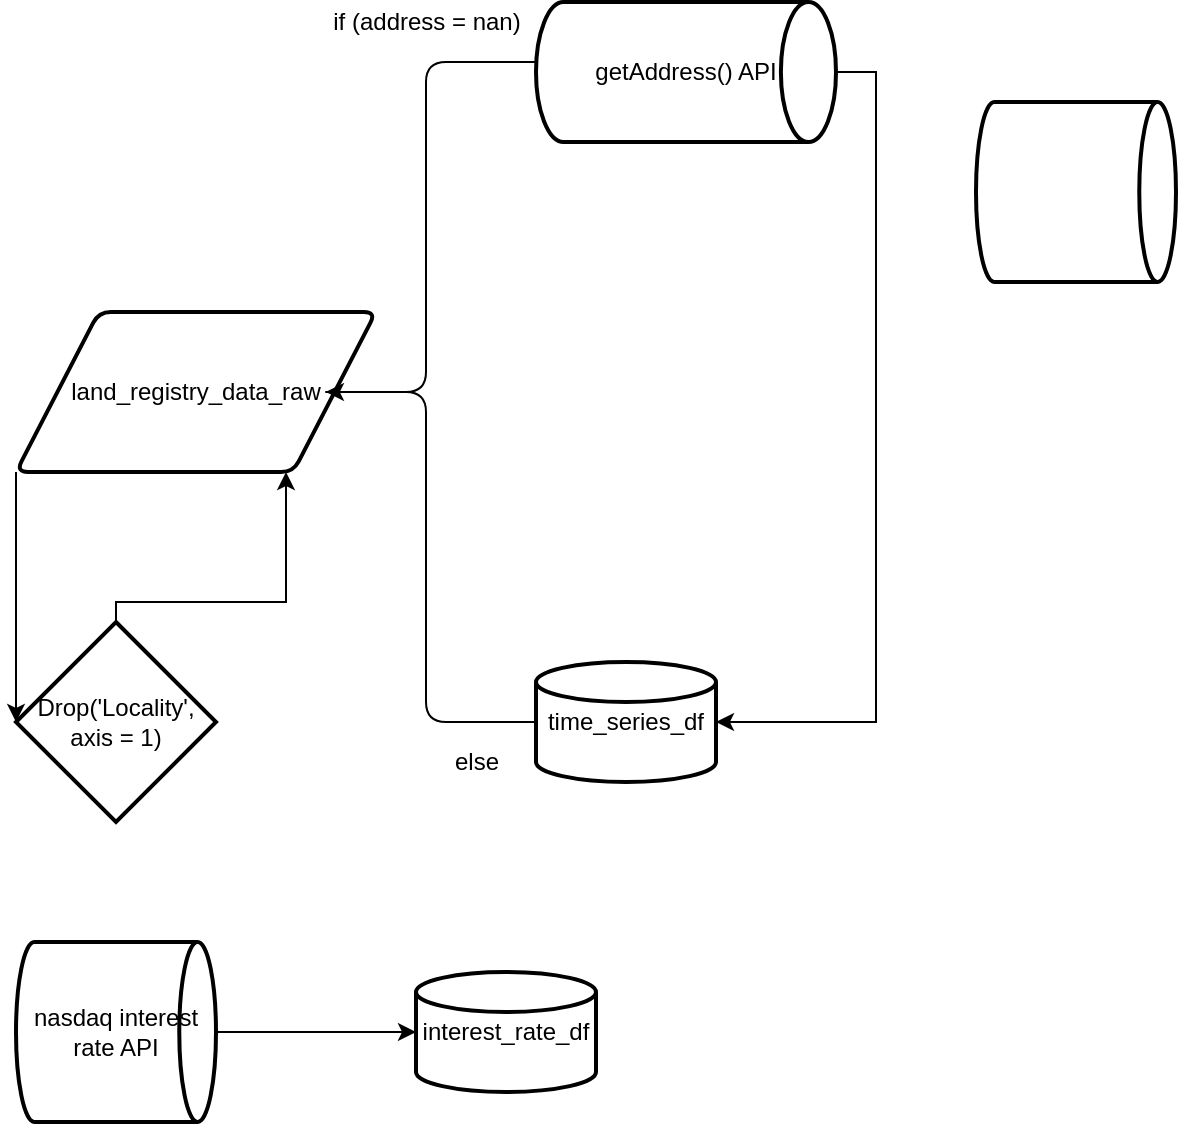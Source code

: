 <mxfile version="20.0.1" type="github">
  <diagram id="C5RBs43oDa-KdzZeNtuy" name="Page-1">
    <mxGraphModel dx="1422" dy="882" grid="1" gridSize="10" guides="1" tooltips="1" connect="1" arrows="1" fold="1" page="1" pageScale="1" pageWidth="827" pageHeight="1169" math="0" shadow="0">
      <root>
        <mxCell id="WIyWlLk6GJQsqaUBKTNV-0" />
        <mxCell id="WIyWlLk6GJQsqaUBKTNV-1" parent="WIyWlLk6GJQsqaUBKTNV-0" />
        <mxCell id="baoRstSS6JZCXRXb2N7t-2" value="time_series_df" style="strokeWidth=2;html=1;shape=mxgraph.flowchart.database;whiteSpace=wrap;" vertex="1" parent="WIyWlLk6GJQsqaUBKTNV-1">
          <mxGeometry x="300" y="360" width="90" height="60" as="geometry" />
        </mxCell>
        <mxCell id="baoRstSS6JZCXRXb2N7t-5" value="land_registry_data_raw" style="shape=parallelogram;html=1;strokeWidth=2;perimeter=parallelogramPerimeter;whiteSpace=wrap;rounded=1;arcSize=12;size=0.23;" vertex="1" parent="WIyWlLk6GJQsqaUBKTNV-1">
          <mxGeometry x="40" y="185" width="180" height="80" as="geometry" />
        </mxCell>
        <mxCell id="baoRstSS6JZCXRXb2N7t-6" value="getAddress() API" style="strokeWidth=2;html=1;shape=mxgraph.flowchart.direct_data;whiteSpace=wrap;" vertex="1" parent="WIyWlLk6GJQsqaUBKTNV-1">
          <mxGeometry x="300" y="30" width="150" height="70" as="geometry" />
        </mxCell>
        <mxCell id="baoRstSS6JZCXRXb2N7t-7" value="Drop(&#39;Locality&#39;, axis = 1)" style="strokeWidth=2;html=1;shape=mxgraph.flowchart.decision;whiteSpace=wrap;" vertex="1" parent="WIyWlLk6GJQsqaUBKTNV-1">
          <mxGeometry x="40" y="340" width="100" height="100" as="geometry" />
        </mxCell>
        <mxCell id="baoRstSS6JZCXRXb2N7t-8" value="" style="endArrow=classic;html=1;rounded=0;exitX=0;exitY=1;exitDx=0;exitDy=0;entryX=0;entryY=0.5;entryDx=0;entryDy=0;entryPerimeter=0;" edge="1" parent="WIyWlLk6GJQsqaUBKTNV-1" source="baoRstSS6JZCXRXb2N7t-5" target="baoRstSS6JZCXRXb2N7t-7">
          <mxGeometry width="50" height="50" relative="1" as="geometry">
            <mxPoint x="390" y="270" as="sourcePoint" />
            <mxPoint x="440" y="220" as="targetPoint" />
          </mxGeometry>
        </mxCell>
        <mxCell id="baoRstSS6JZCXRXb2N7t-12" value="" style="edgeStyle=elbowEdgeStyle;elbow=vertical;endArrow=classic;html=1;rounded=0;exitX=0.5;exitY=0;exitDx=0;exitDy=0;exitPerimeter=0;entryX=0.75;entryY=1;entryDx=0;entryDy=0;" edge="1" parent="WIyWlLk6GJQsqaUBKTNV-1" source="baoRstSS6JZCXRXb2N7t-7" target="baoRstSS6JZCXRXb2N7t-5">
          <mxGeometry width="50" height="50" relative="1" as="geometry">
            <mxPoint x="170" y="230" as="sourcePoint" />
            <mxPoint x="220" y="180" as="targetPoint" />
            <Array as="points">
              <mxPoint x="110" y="330" />
              <mxPoint x="120" y="180" />
              <mxPoint x="90" y="120" />
              <mxPoint x="260" y="170" />
            </Array>
          </mxGeometry>
        </mxCell>
        <mxCell id="baoRstSS6JZCXRXb2N7t-13" value="" style="shape=curlyBracket;whiteSpace=wrap;html=1;rounded=1;" vertex="1" parent="WIyWlLk6GJQsqaUBKTNV-1">
          <mxGeometry x="190" y="60" width="110" height="330" as="geometry" />
        </mxCell>
        <mxCell id="baoRstSS6JZCXRXb2N7t-15" value="if (address = nan)" style="text;html=1;align=center;verticalAlign=middle;resizable=0;points=[];autosize=1;strokeColor=none;fillColor=none;" vertex="1" parent="WIyWlLk6GJQsqaUBKTNV-1">
          <mxGeometry x="190" y="30" width="110" height="20" as="geometry" />
        </mxCell>
        <mxCell id="baoRstSS6JZCXRXb2N7t-16" value="else" style="text;html=1;align=center;verticalAlign=middle;resizable=0;points=[];autosize=1;strokeColor=none;fillColor=none;" vertex="1" parent="WIyWlLk6GJQsqaUBKTNV-1">
          <mxGeometry x="250" y="400" width="40" height="20" as="geometry" />
        </mxCell>
        <mxCell id="baoRstSS6JZCXRXb2N7t-20" value="" style="edgeStyle=elbowEdgeStyle;elbow=horizontal;endArrow=classic;html=1;rounded=0;entryX=1;entryY=0.5;entryDx=0;entryDy=0;exitX=1;exitY=0.5;exitDx=0;exitDy=0;exitPerimeter=0;entryPerimeter=0;" edge="1" parent="WIyWlLk6GJQsqaUBKTNV-1" source="baoRstSS6JZCXRXb2N7t-6" target="baoRstSS6JZCXRXb2N7t-2">
          <mxGeometry width="50" height="50" relative="1" as="geometry">
            <mxPoint x="500" y="150" as="sourcePoint" />
            <mxPoint x="429.3" y="180" as="targetPoint" />
            <Array as="points">
              <mxPoint x="470" y="120" />
            </Array>
          </mxGeometry>
        </mxCell>
        <mxCell id="baoRstSS6JZCXRXb2N7t-21" value="nasdaq interest rate API" style="strokeWidth=2;html=1;shape=mxgraph.flowchart.direct_data;whiteSpace=wrap;align=center;" vertex="1" parent="WIyWlLk6GJQsqaUBKTNV-1">
          <mxGeometry x="40" y="500" width="100" height="90" as="geometry" />
        </mxCell>
        <mxCell id="baoRstSS6JZCXRXb2N7t-22" value="interest_rate_df" style="strokeWidth=2;html=1;shape=mxgraph.flowchart.database;whiteSpace=wrap;" vertex="1" parent="WIyWlLk6GJQsqaUBKTNV-1">
          <mxGeometry x="240" y="515" width="90" height="60" as="geometry" />
        </mxCell>
        <mxCell id="baoRstSS6JZCXRXb2N7t-23" value="" style="endArrow=classic;html=1;rounded=0;exitX=1;exitY=0.5;exitDx=0;exitDy=0;exitPerimeter=0;entryX=0;entryY=0.5;entryDx=0;entryDy=0;entryPerimeter=0;" edge="1" parent="WIyWlLk6GJQsqaUBKTNV-1" source="baoRstSS6JZCXRXb2N7t-21" target="baoRstSS6JZCXRXb2N7t-22">
          <mxGeometry width="50" height="50" relative="1" as="geometry">
            <mxPoint x="390" y="360" as="sourcePoint" />
            <mxPoint x="440" y="310" as="targetPoint" />
          </mxGeometry>
        </mxCell>
        <mxCell id="baoRstSS6JZCXRXb2N7t-24" style="edgeStyle=orthogonalEdgeStyle;rounded=0;orthogonalLoop=1;jettySize=auto;html=1;exitX=0.1;exitY=0.5;exitDx=0;exitDy=0;exitPerimeter=0;entryX=0.045;entryY=0.5;entryDx=0;entryDy=0;entryPerimeter=0;" edge="1" parent="WIyWlLk6GJQsqaUBKTNV-1" source="baoRstSS6JZCXRXb2N7t-13" target="baoRstSS6JZCXRXb2N7t-13">
          <mxGeometry relative="1" as="geometry" />
        </mxCell>
        <mxCell id="baoRstSS6JZCXRXb2N7t-25" value="" style="strokeWidth=2;html=1;shape=mxgraph.flowchart.direct_data;whiteSpace=wrap;align=center;" vertex="1" parent="WIyWlLk6GJQsqaUBKTNV-1">
          <mxGeometry x="520" y="80" width="100" height="90" as="geometry" />
        </mxCell>
      </root>
    </mxGraphModel>
  </diagram>
</mxfile>
